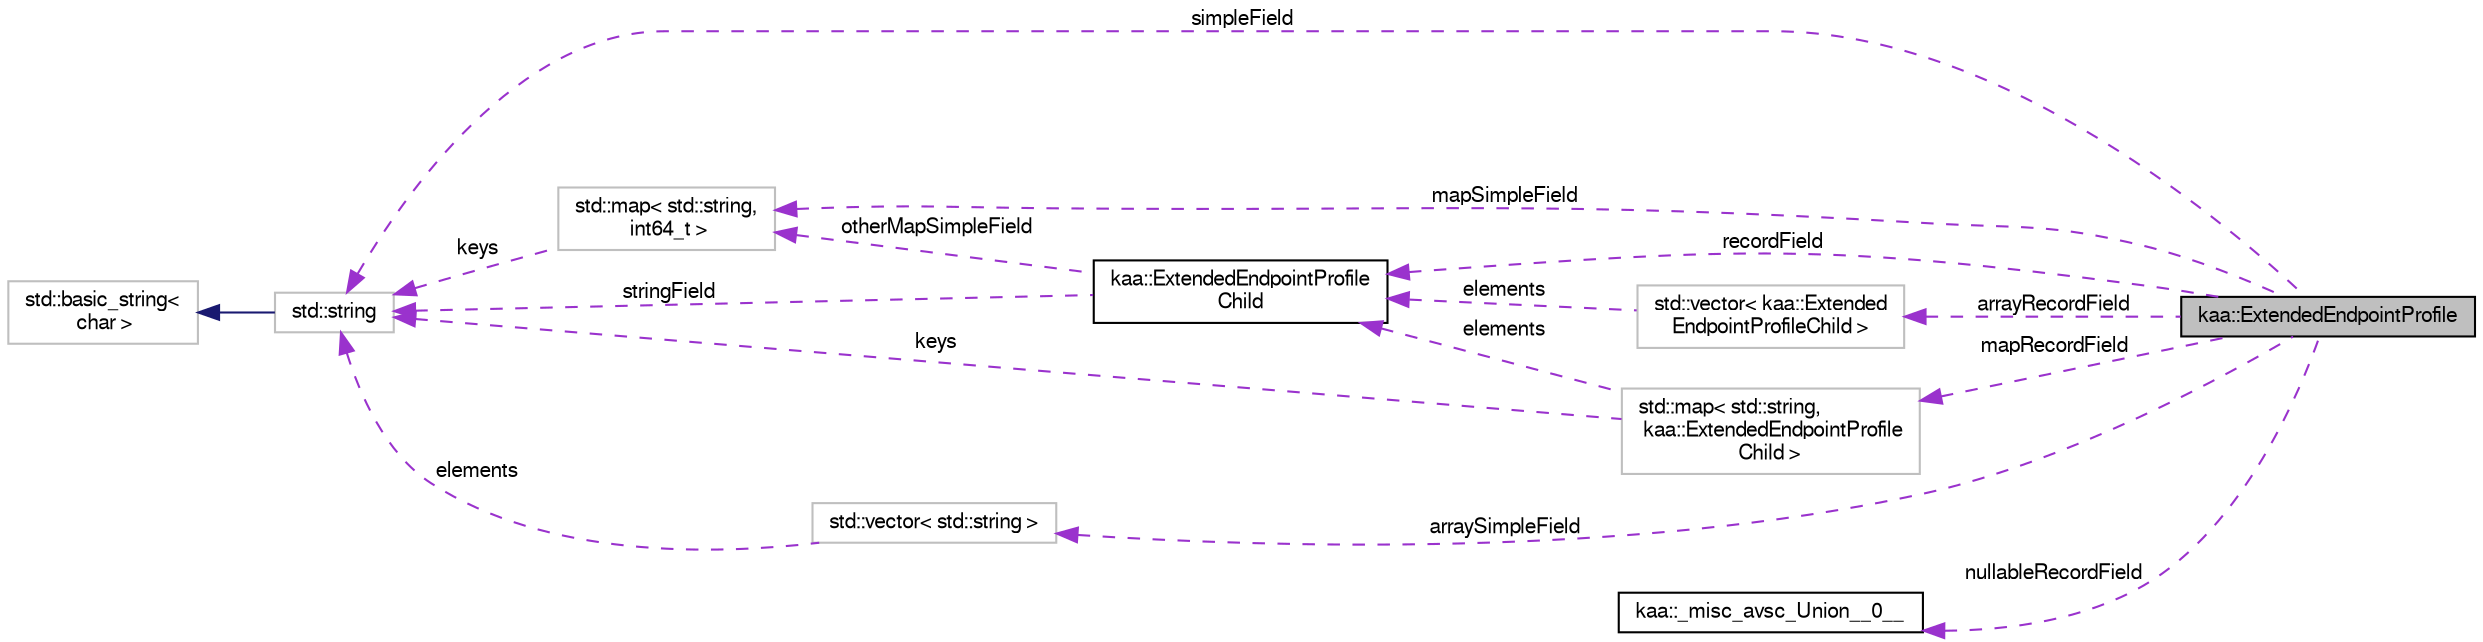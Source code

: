 digraph "kaa::ExtendedEndpointProfile"
{
  bgcolor="transparent";
  edge [fontname="FreeSans",fontsize="10",labelfontname="FreeSans",labelfontsize="10"];
  node [fontname="FreeSans",fontsize="10",shape=record];
  rankdir="LR";
  Node1 [label="kaa::ExtendedEndpointProfile",height=0.2,width=0.4,color="black", fillcolor="grey75", style="filled" fontcolor="black"];
  Node2 -> Node1 [dir="back",color="darkorchid3",fontsize="10",style="dashed",label=" mapSimpleField" ,fontname="FreeSans"];
  Node2 [label="std::map\< std::string,\l int64_t \>",height=0.2,width=0.4,color="grey75"];
  Node3 -> Node2 [dir="back",color="darkorchid3",fontsize="10",style="dashed",label=" keys" ,fontname="FreeSans"];
  Node3 [label="std::string",height=0.2,width=0.4,color="grey75",tooltip="STL class. "];
  Node4 -> Node3 [dir="back",color="midnightblue",fontsize="10",style="solid",fontname="FreeSans"];
  Node4 [label="std::basic_string\<\l char \>",height=0.2,width=0.4,color="grey75",tooltip="STL class. "];
  Node5 -> Node1 [dir="back",color="darkorchid3",fontsize="10",style="dashed",label=" arrayRecordField" ,fontname="FreeSans"];
  Node5 [label="std::vector\< kaa::Extended\lEndpointProfileChild \>",height=0.2,width=0.4,color="grey75"];
  Node6 -> Node5 [dir="back",color="darkorchid3",fontsize="10",style="dashed",label=" elements" ,fontname="FreeSans"];
  Node6 [label="kaa::ExtendedEndpointProfile\lChild",height=0.2,width=0.4,color="black",URL="$structkaa_1_1ExtendedEndpointProfileChild.html"];
  Node2 -> Node6 [dir="back",color="darkorchid3",fontsize="10",style="dashed",label=" otherMapSimpleField" ,fontname="FreeSans"];
  Node3 -> Node6 [dir="back",color="darkorchid3",fontsize="10",style="dashed",label=" stringField" ,fontname="FreeSans"];
  Node7 -> Node1 [dir="back",color="darkorchid3",fontsize="10",style="dashed",label=" nullableRecordField" ,fontname="FreeSans"];
  Node7 [label="kaa::_misc_avsc_Union__0__",height=0.2,width=0.4,color="black",URL="$structkaa_1_1__misc__avsc__Union____0____.html"];
  Node8 -> Node1 [dir="back",color="darkorchid3",fontsize="10",style="dashed",label=" mapRecordField" ,fontname="FreeSans"];
  Node8 [label="std::map\< std::string,\l kaa::ExtendedEndpointProfile\lChild \>",height=0.2,width=0.4,color="grey75"];
  Node6 -> Node8 [dir="back",color="darkorchid3",fontsize="10",style="dashed",label=" elements" ,fontname="FreeSans"];
  Node3 -> Node8 [dir="back",color="darkorchid3",fontsize="10",style="dashed",label=" keys" ,fontname="FreeSans"];
  Node6 -> Node1 [dir="back",color="darkorchid3",fontsize="10",style="dashed",label=" recordField" ,fontname="FreeSans"];
  Node3 -> Node1 [dir="back",color="darkorchid3",fontsize="10",style="dashed",label=" simpleField" ,fontname="FreeSans"];
  Node9 -> Node1 [dir="back",color="darkorchid3",fontsize="10",style="dashed",label=" arraySimpleField" ,fontname="FreeSans"];
  Node9 [label="std::vector\< std::string \>",height=0.2,width=0.4,color="grey75"];
  Node3 -> Node9 [dir="back",color="darkorchid3",fontsize="10",style="dashed",label=" elements" ,fontname="FreeSans"];
}
